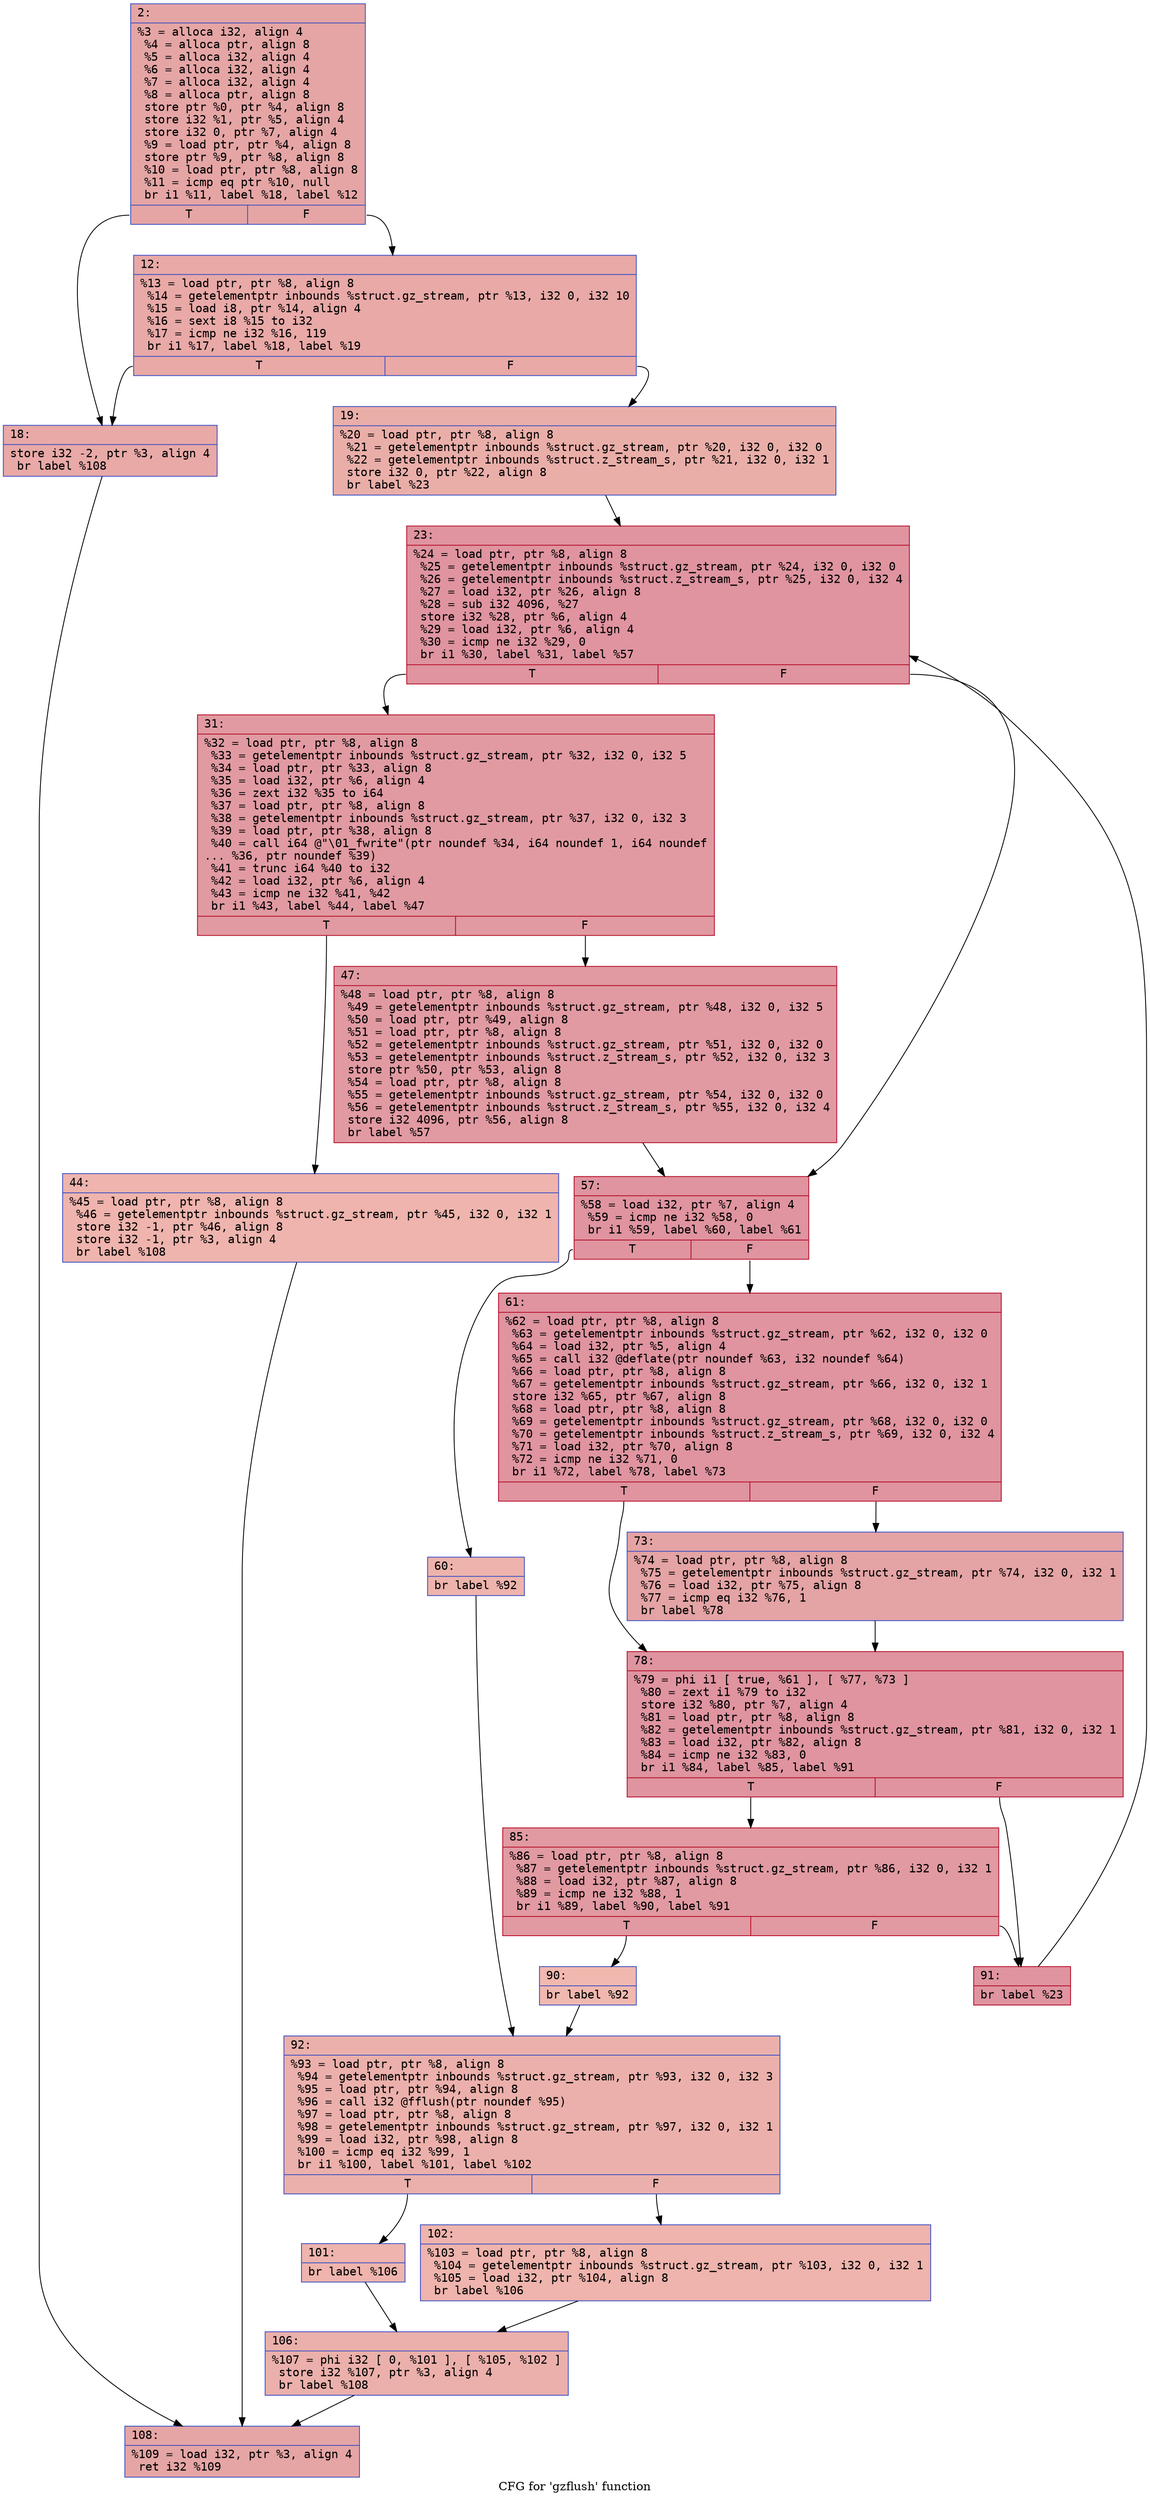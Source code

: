 digraph "CFG for 'gzflush' function" {
	label="CFG for 'gzflush' function";

	Node0x600002d8d2c0 [shape=record,color="#3d50c3ff", style=filled, fillcolor="#c5333470" fontname="Courier",label="{2:\l|  %3 = alloca i32, align 4\l  %4 = alloca ptr, align 8\l  %5 = alloca i32, align 4\l  %6 = alloca i32, align 4\l  %7 = alloca i32, align 4\l  %8 = alloca ptr, align 8\l  store ptr %0, ptr %4, align 8\l  store i32 %1, ptr %5, align 4\l  store i32 0, ptr %7, align 4\l  %9 = load ptr, ptr %4, align 8\l  store ptr %9, ptr %8, align 8\l  %10 = load ptr, ptr %8, align 8\l  %11 = icmp eq ptr %10, null\l  br i1 %11, label %18, label %12\l|{<s0>T|<s1>F}}"];
	Node0x600002d8d2c0:s0 -> Node0x600002d8d360[tooltip="2 -> 18\nProbability 37.50%" ];
	Node0x600002d8d2c0:s1 -> Node0x600002d8d310[tooltip="2 -> 12\nProbability 62.50%" ];
	Node0x600002d8d310 [shape=record,color="#3d50c3ff", style=filled, fillcolor="#ca3b3770" fontname="Courier",label="{12:\l|  %13 = load ptr, ptr %8, align 8\l  %14 = getelementptr inbounds %struct.gz_stream, ptr %13, i32 0, i32 10\l  %15 = load i8, ptr %14, align 4\l  %16 = sext i8 %15 to i32\l  %17 = icmp ne i32 %16, 119\l  br i1 %17, label %18, label %19\l|{<s0>T|<s1>F}}"];
	Node0x600002d8d310:s0 -> Node0x600002d8d360[tooltip="12 -> 18\nProbability 50.00%" ];
	Node0x600002d8d310:s1 -> Node0x600002d8d3b0[tooltip="12 -> 19\nProbability 50.00%" ];
	Node0x600002d8d360 [shape=record,color="#3d50c3ff", style=filled, fillcolor="#ca3b3770" fontname="Courier",label="{18:\l|  store i32 -2, ptr %3, align 4\l  br label %108\l}"];
	Node0x600002d8d360 -> Node0x600002d8d900[tooltip="18 -> 108\nProbability 100.00%" ];
	Node0x600002d8d3b0 [shape=record,color="#3d50c3ff", style=filled, fillcolor="#d0473d70" fontname="Courier",label="{19:\l|  %20 = load ptr, ptr %8, align 8\l  %21 = getelementptr inbounds %struct.gz_stream, ptr %20, i32 0, i32 0\l  %22 = getelementptr inbounds %struct.z_stream_s, ptr %21, i32 0, i32 1\l  store i32 0, ptr %22, align 8\l  br label %23\l}"];
	Node0x600002d8d3b0 -> Node0x600002d8d400[tooltip="19 -> 23\nProbability 100.00%" ];
	Node0x600002d8d400 [shape=record,color="#b70d28ff", style=filled, fillcolor="#b70d2870" fontname="Courier",label="{23:\l|  %24 = load ptr, ptr %8, align 8\l  %25 = getelementptr inbounds %struct.gz_stream, ptr %24, i32 0, i32 0\l  %26 = getelementptr inbounds %struct.z_stream_s, ptr %25, i32 0, i32 4\l  %27 = load i32, ptr %26, align 8\l  %28 = sub i32 4096, %27\l  store i32 %28, ptr %6, align 4\l  %29 = load i32, ptr %6, align 4\l  %30 = icmp ne i32 %29, 0\l  br i1 %30, label %31, label %57\l|{<s0>T|<s1>F}}"];
	Node0x600002d8d400:s0 -> Node0x600002d8d450[tooltip="23 -> 31\nProbability 62.50%" ];
	Node0x600002d8d400:s1 -> Node0x600002d8d540[tooltip="23 -> 57\nProbability 37.50%" ];
	Node0x600002d8d450 [shape=record,color="#b70d28ff", style=filled, fillcolor="#bb1b2c70" fontname="Courier",label="{31:\l|  %32 = load ptr, ptr %8, align 8\l  %33 = getelementptr inbounds %struct.gz_stream, ptr %32, i32 0, i32 5\l  %34 = load ptr, ptr %33, align 8\l  %35 = load i32, ptr %6, align 4\l  %36 = zext i32 %35 to i64\l  %37 = load ptr, ptr %8, align 8\l  %38 = getelementptr inbounds %struct.gz_stream, ptr %37, i32 0, i32 3\l  %39 = load ptr, ptr %38, align 8\l  %40 = call i64 @\"\\01_fwrite\"(ptr noundef %34, i64 noundef 1, i64 noundef\l... %36, ptr noundef %39)\l  %41 = trunc i64 %40 to i32\l  %42 = load i32, ptr %6, align 4\l  %43 = icmp ne i32 %41, %42\l  br i1 %43, label %44, label %47\l|{<s0>T|<s1>F}}"];
	Node0x600002d8d450:s0 -> Node0x600002d8d4a0[tooltip="31 -> 44\nProbability 3.12%" ];
	Node0x600002d8d450:s1 -> Node0x600002d8d4f0[tooltip="31 -> 47\nProbability 96.88%" ];
	Node0x600002d8d4a0 [shape=record,color="#3d50c3ff", style=filled, fillcolor="#d8564670" fontname="Courier",label="{44:\l|  %45 = load ptr, ptr %8, align 8\l  %46 = getelementptr inbounds %struct.gz_stream, ptr %45, i32 0, i32 1\l  store i32 -1, ptr %46, align 8\l  store i32 -1, ptr %3, align 4\l  br label %108\l}"];
	Node0x600002d8d4a0 -> Node0x600002d8d900[tooltip="44 -> 108\nProbability 100.00%" ];
	Node0x600002d8d4f0 [shape=record,color="#b70d28ff", style=filled, fillcolor="#bb1b2c70" fontname="Courier",label="{47:\l|  %48 = load ptr, ptr %8, align 8\l  %49 = getelementptr inbounds %struct.gz_stream, ptr %48, i32 0, i32 5\l  %50 = load ptr, ptr %49, align 8\l  %51 = load ptr, ptr %8, align 8\l  %52 = getelementptr inbounds %struct.gz_stream, ptr %51, i32 0, i32 0\l  %53 = getelementptr inbounds %struct.z_stream_s, ptr %52, i32 0, i32 3\l  store ptr %50, ptr %53, align 8\l  %54 = load ptr, ptr %8, align 8\l  %55 = getelementptr inbounds %struct.gz_stream, ptr %54, i32 0, i32 0\l  %56 = getelementptr inbounds %struct.z_stream_s, ptr %55, i32 0, i32 4\l  store i32 4096, ptr %56, align 8\l  br label %57\l}"];
	Node0x600002d8d4f0 -> Node0x600002d8d540[tooltip="47 -> 57\nProbability 100.00%" ];
	Node0x600002d8d540 [shape=record,color="#b70d28ff", style=filled, fillcolor="#b70d2870" fontname="Courier",label="{57:\l|  %58 = load i32, ptr %7, align 4\l  %59 = icmp ne i32 %58, 0\l  br i1 %59, label %60, label %61\l|{<s0>T|<s1>F}}"];
	Node0x600002d8d540:s0 -> Node0x600002d8d590[tooltip="57 -> 60\nProbability 3.12%" ];
	Node0x600002d8d540:s1 -> Node0x600002d8d5e0[tooltip="57 -> 61\nProbability 96.88%" ];
	Node0x600002d8d590 [shape=record,color="#3d50c3ff", style=filled, fillcolor="#d6524470" fontname="Courier",label="{60:\l|  br label %92\l}"];
	Node0x600002d8d590 -> Node0x600002d8d7c0[tooltip="60 -> 92\nProbability 100.00%" ];
	Node0x600002d8d5e0 [shape=record,color="#b70d28ff", style=filled, fillcolor="#b70d2870" fontname="Courier",label="{61:\l|  %62 = load ptr, ptr %8, align 8\l  %63 = getelementptr inbounds %struct.gz_stream, ptr %62, i32 0, i32 0\l  %64 = load i32, ptr %5, align 4\l  %65 = call i32 @deflate(ptr noundef %63, i32 noundef %64)\l  %66 = load ptr, ptr %8, align 8\l  %67 = getelementptr inbounds %struct.gz_stream, ptr %66, i32 0, i32 1\l  store i32 %65, ptr %67, align 8\l  %68 = load ptr, ptr %8, align 8\l  %69 = getelementptr inbounds %struct.gz_stream, ptr %68, i32 0, i32 0\l  %70 = getelementptr inbounds %struct.z_stream_s, ptr %69, i32 0, i32 4\l  %71 = load i32, ptr %70, align 8\l  %72 = icmp ne i32 %71, 0\l  br i1 %72, label %78, label %73\l|{<s0>T|<s1>F}}"];
	Node0x600002d8d5e0:s0 -> Node0x600002d8d680[tooltip="61 -> 78\nProbability 62.50%" ];
	Node0x600002d8d5e0:s1 -> Node0x600002d8d630[tooltip="61 -> 73\nProbability 37.50%" ];
	Node0x600002d8d630 [shape=record,color="#3d50c3ff", style=filled, fillcolor="#c32e3170" fontname="Courier",label="{73:\l|  %74 = load ptr, ptr %8, align 8\l  %75 = getelementptr inbounds %struct.gz_stream, ptr %74, i32 0, i32 1\l  %76 = load i32, ptr %75, align 8\l  %77 = icmp eq i32 %76, 1\l  br label %78\l}"];
	Node0x600002d8d630 -> Node0x600002d8d680[tooltip="73 -> 78\nProbability 100.00%" ];
	Node0x600002d8d680 [shape=record,color="#b70d28ff", style=filled, fillcolor="#b70d2870" fontname="Courier",label="{78:\l|  %79 = phi i1 [ true, %61 ], [ %77, %73 ]\l  %80 = zext i1 %79 to i32\l  store i32 %80, ptr %7, align 4\l  %81 = load ptr, ptr %8, align 8\l  %82 = getelementptr inbounds %struct.gz_stream, ptr %81, i32 0, i32 1\l  %83 = load i32, ptr %82, align 8\l  %84 = icmp ne i32 %83, 0\l  br i1 %84, label %85, label %91\l|{<s0>T|<s1>F}}"];
	Node0x600002d8d680:s0 -> Node0x600002d8d6d0[tooltip="78 -> 85\nProbability 62.50%" ];
	Node0x600002d8d680:s1 -> Node0x600002d8d770[tooltip="78 -> 91\nProbability 37.50%" ];
	Node0x600002d8d6d0 [shape=record,color="#b70d28ff", style=filled, fillcolor="#bb1b2c70" fontname="Courier",label="{85:\l|  %86 = load ptr, ptr %8, align 8\l  %87 = getelementptr inbounds %struct.gz_stream, ptr %86, i32 0, i32 1\l  %88 = load i32, ptr %87, align 8\l  %89 = icmp ne i32 %88, 1\l  br i1 %89, label %90, label %91\l|{<s0>T|<s1>F}}"];
	Node0x600002d8d6d0:s0 -> Node0x600002d8d720[tooltip="85 -> 90\nProbability 3.12%" ];
	Node0x600002d8d6d0:s1 -> Node0x600002d8d770[tooltip="85 -> 91\nProbability 96.88%" ];
	Node0x600002d8d720 [shape=record,color="#3d50c3ff", style=filled, fillcolor="#dc5d4a70" fontname="Courier",label="{90:\l|  br label %92\l}"];
	Node0x600002d8d720 -> Node0x600002d8d7c0[tooltip="90 -> 92\nProbability 100.00%" ];
	Node0x600002d8d770 [shape=record,color="#b70d28ff", style=filled, fillcolor="#b70d2870" fontname="Courier",label="{91:\l|  br label %23\l}"];
	Node0x600002d8d770 -> Node0x600002d8d400[tooltip="91 -> 23\nProbability 100.00%" ];
	Node0x600002d8d7c0 [shape=record,color="#3d50c3ff", style=filled, fillcolor="#d24b4070" fontname="Courier",label="{92:\l|  %93 = load ptr, ptr %8, align 8\l  %94 = getelementptr inbounds %struct.gz_stream, ptr %93, i32 0, i32 3\l  %95 = load ptr, ptr %94, align 8\l  %96 = call i32 @fflush(ptr noundef %95)\l  %97 = load ptr, ptr %8, align 8\l  %98 = getelementptr inbounds %struct.gz_stream, ptr %97, i32 0, i32 1\l  %99 = load i32, ptr %98, align 8\l  %100 = icmp eq i32 %99, 1\l  br i1 %100, label %101, label %102\l|{<s0>T|<s1>F}}"];
	Node0x600002d8d7c0:s0 -> Node0x600002d8d810[tooltip="92 -> 101\nProbability 50.00%" ];
	Node0x600002d8d7c0:s1 -> Node0x600002d8d860[tooltip="92 -> 102\nProbability 50.00%" ];
	Node0x600002d8d810 [shape=record,color="#3d50c3ff", style=filled, fillcolor="#d8564670" fontname="Courier",label="{101:\l|  br label %106\l}"];
	Node0x600002d8d810 -> Node0x600002d8d8b0[tooltip="101 -> 106\nProbability 100.00%" ];
	Node0x600002d8d860 [shape=record,color="#3d50c3ff", style=filled, fillcolor="#d8564670" fontname="Courier",label="{102:\l|  %103 = load ptr, ptr %8, align 8\l  %104 = getelementptr inbounds %struct.gz_stream, ptr %103, i32 0, i32 1\l  %105 = load i32, ptr %104, align 8\l  br label %106\l}"];
	Node0x600002d8d860 -> Node0x600002d8d8b0[tooltip="102 -> 106\nProbability 100.00%" ];
	Node0x600002d8d8b0 [shape=record,color="#3d50c3ff", style=filled, fillcolor="#d24b4070" fontname="Courier",label="{106:\l|  %107 = phi i32 [ 0, %101 ], [ %105, %102 ]\l  store i32 %107, ptr %3, align 4\l  br label %108\l}"];
	Node0x600002d8d8b0 -> Node0x600002d8d900[tooltip="106 -> 108\nProbability 100.00%" ];
	Node0x600002d8d900 [shape=record,color="#3d50c3ff", style=filled, fillcolor="#c5333470" fontname="Courier",label="{108:\l|  %109 = load i32, ptr %3, align 4\l  ret i32 %109\l}"];
}
